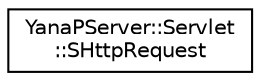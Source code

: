 digraph "クラス階層図"
{
  edge [fontname="Helvetica",fontsize="10",labelfontname="Helvetica",labelfontsize="10"];
  node [fontname="Helvetica",fontsize="10",shape=record];
  rankdir="LR";
  Node0 [label="YanaPServer::Servlet\l::SHttpRequest",height=0.2,width=0.4,color="black", fillcolor="white", style="filled",URL="$struct_yana_p_server_1_1_servlet_1_1_s_http_request.html",tooltip="HTTPリクエスト "];
}
